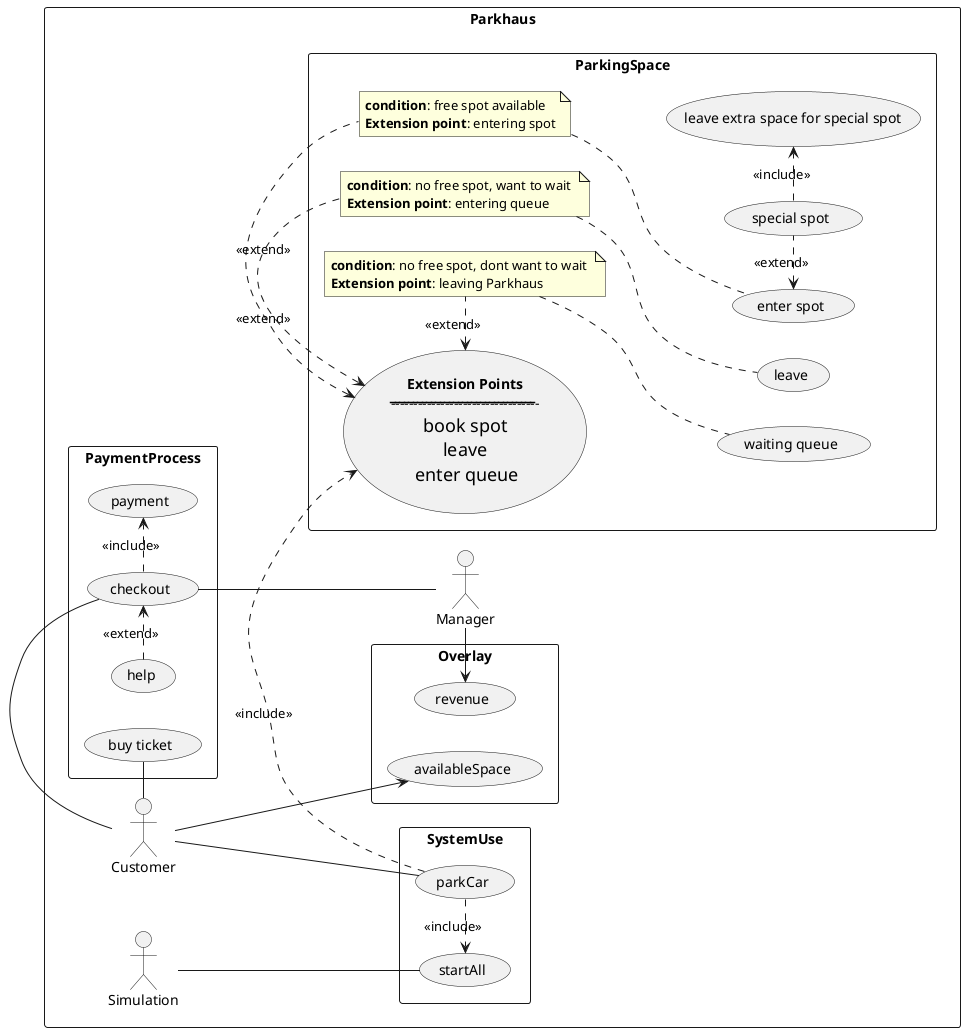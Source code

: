 @startuml
left to right direction
skinparam packageStyle rectangle

package Parkhaus {
    actor Simulation as S
    actor Customer as C
    actor Manager as M

    rectangle SystemUse {
        (startAll) as (sA)
        (parkCar) as pC

        (pC) .> (sA) : <<include>>
        S -- (sA)
        C -- (pC)
    }


    rectangle ParkingSpace {
        (** Extension Points **\n ----------------------------------------------------------------------------------------------------------------------------------------------------------------- \n <size:18>book spot</size> \n <size:18>leave</size> \n <size:18>enter queue</size>) as E1
        note "**condition**: free spot available \n**Extension point**: entering spot" as n1
        note "**condition**: no free spot, want to wait \n**Extension point**: entering queue" as n2
        note "**condition**: no free spot, dont want to wait \n**Extension point**: leaving Parkhaus" as n3
        (enter spot) as (es)
        (special spot) as (ss)
        (leave extra space for special spot) as (extra spot)
        (waiting queue) as (wq)

        (pC) .> E1 : <<include>>
        E1 <. n1 : <<extend>>
        n1 .. (es)
        E1 <. n2 : <<extend>>
        n2 .. (leave)
        E1 <. n3 : <<extend>>
        n3 .. (wq)
        (es) <. (ss) : <<extend>>
        (ss) .> (extra spot) : <<include>>
    }


    rectangle PaymentProcess {
     (checkout) .> (payment) : <<include>>
        C - (buy ticket)
        C - (checkout)
        (help) .> (checkout) : <<extend>>
        (checkout) -- M
    }


    rectangle Overlay {
        C -> (availableSpace)
        M -> (revenue)
    }
}

@enduml